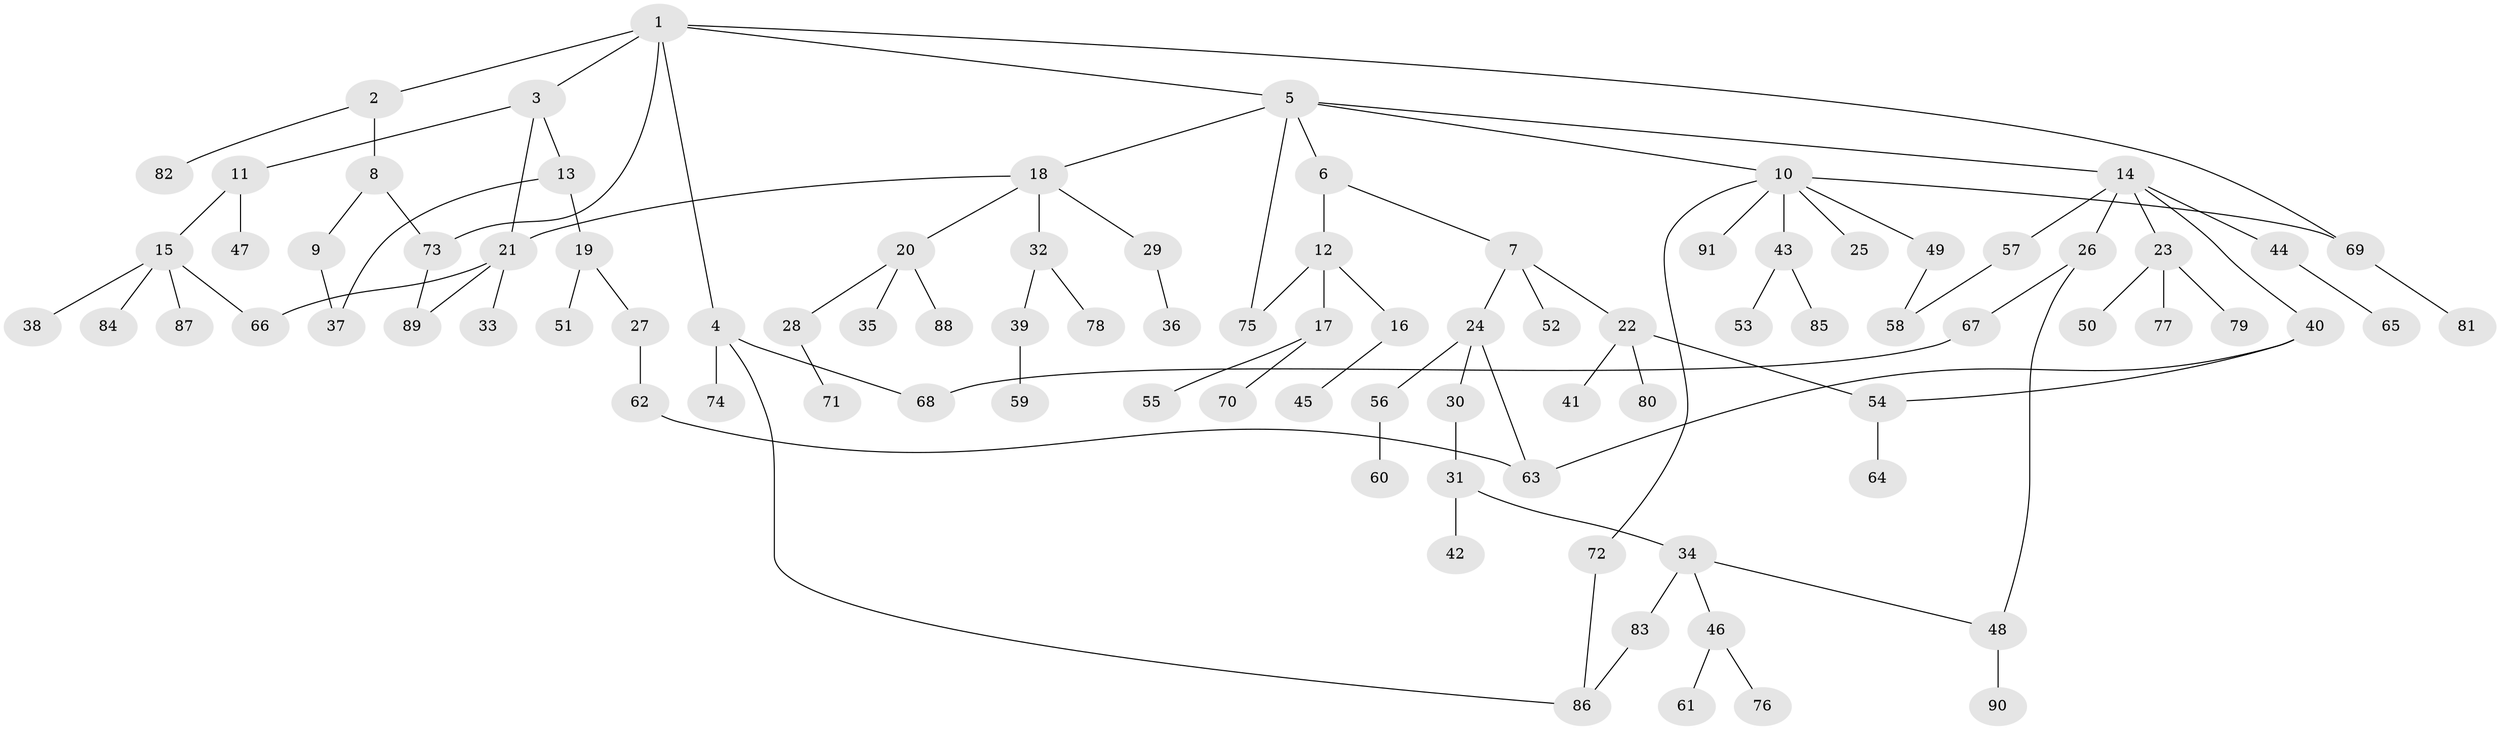 // Generated by graph-tools (version 1.1) at 2025/10/02/27/25 16:10:53]
// undirected, 91 vertices, 105 edges
graph export_dot {
graph [start="1"]
  node [color=gray90,style=filled];
  1;
  2;
  3;
  4;
  5;
  6;
  7;
  8;
  9;
  10;
  11;
  12;
  13;
  14;
  15;
  16;
  17;
  18;
  19;
  20;
  21;
  22;
  23;
  24;
  25;
  26;
  27;
  28;
  29;
  30;
  31;
  32;
  33;
  34;
  35;
  36;
  37;
  38;
  39;
  40;
  41;
  42;
  43;
  44;
  45;
  46;
  47;
  48;
  49;
  50;
  51;
  52;
  53;
  54;
  55;
  56;
  57;
  58;
  59;
  60;
  61;
  62;
  63;
  64;
  65;
  66;
  67;
  68;
  69;
  70;
  71;
  72;
  73;
  74;
  75;
  76;
  77;
  78;
  79;
  80;
  81;
  82;
  83;
  84;
  85;
  86;
  87;
  88;
  89;
  90;
  91;
  1 -- 2;
  1 -- 3;
  1 -- 4;
  1 -- 5;
  1 -- 69;
  1 -- 73;
  2 -- 8;
  2 -- 82;
  3 -- 11;
  3 -- 13;
  3 -- 21;
  4 -- 68;
  4 -- 74;
  4 -- 86;
  5 -- 6;
  5 -- 10;
  5 -- 14;
  5 -- 18;
  5 -- 75;
  6 -- 7;
  6 -- 12;
  7 -- 22;
  7 -- 24;
  7 -- 52;
  8 -- 9;
  8 -- 73;
  9 -- 37;
  10 -- 25;
  10 -- 43;
  10 -- 49;
  10 -- 69;
  10 -- 72;
  10 -- 91;
  11 -- 15;
  11 -- 47;
  12 -- 16;
  12 -- 17;
  12 -- 75;
  13 -- 19;
  13 -- 37;
  14 -- 23;
  14 -- 26;
  14 -- 40;
  14 -- 44;
  14 -- 57;
  15 -- 38;
  15 -- 84;
  15 -- 87;
  15 -- 66;
  16 -- 45;
  17 -- 55;
  17 -- 70;
  18 -- 20;
  18 -- 21;
  18 -- 29;
  18 -- 32;
  19 -- 27;
  19 -- 51;
  20 -- 28;
  20 -- 35;
  20 -- 88;
  21 -- 33;
  21 -- 66;
  21 -- 89;
  22 -- 41;
  22 -- 54;
  22 -- 80;
  23 -- 50;
  23 -- 77;
  23 -- 79;
  24 -- 30;
  24 -- 56;
  24 -- 63;
  26 -- 48;
  26 -- 67;
  27 -- 62;
  28 -- 71;
  29 -- 36;
  30 -- 31;
  31 -- 34;
  31 -- 42;
  32 -- 39;
  32 -- 78;
  34 -- 46;
  34 -- 83;
  34 -- 48;
  39 -- 59;
  40 -- 54;
  40 -- 63;
  43 -- 53;
  43 -- 85;
  44 -- 65;
  46 -- 61;
  46 -- 76;
  48 -- 90;
  49 -- 58;
  54 -- 64;
  56 -- 60;
  57 -- 58;
  62 -- 63;
  67 -- 68;
  69 -- 81;
  72 -- 86;
  73 -- 89;
  83 -- 86;
}
